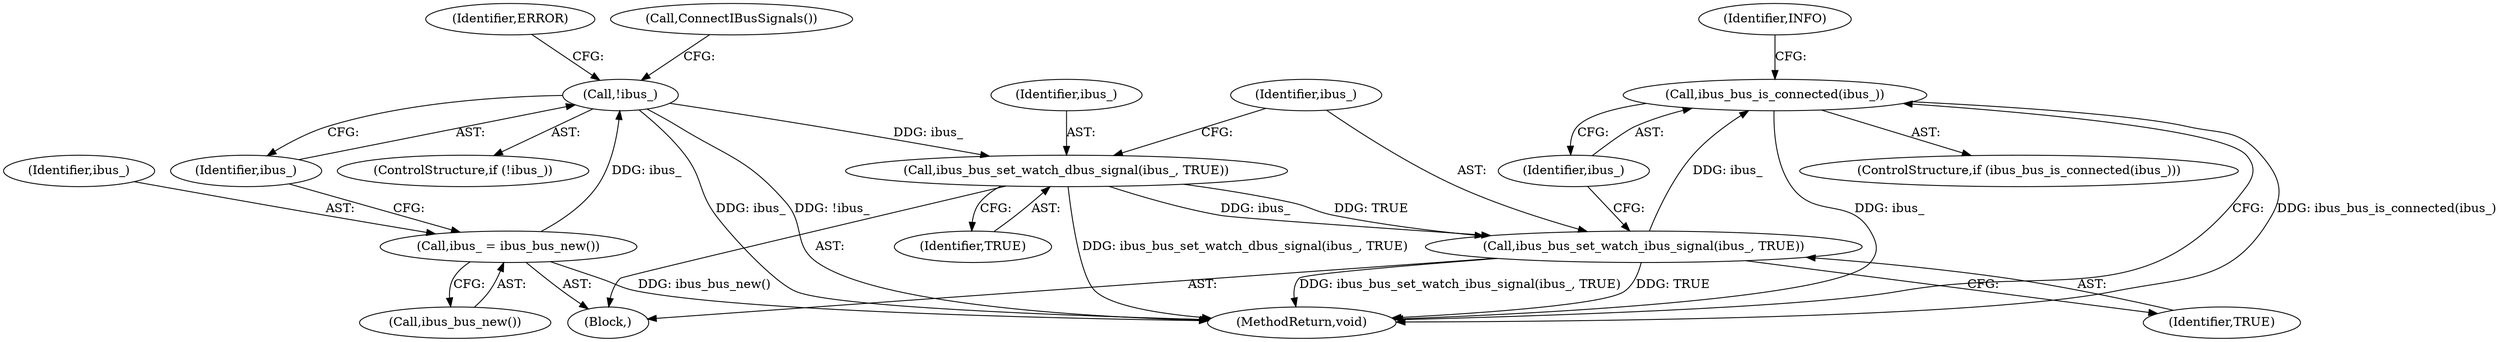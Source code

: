 digraph "0_Chrome_dc7b094a338c6c521f918f478e993f0f74bbea0d_65@API" {
"1000127" [label="(Call,ibus_bus_is_connected(ibus_))"];
"1000123" [label="(Call,ibus_bus_set_watch_ibus_signal(ibus_, TRUE))"];
"1000120" [label="(Call,ibus_bus_set_watch_dbus_signal(ibus_, TRUE))"];
"1000111" [label="(Call,!ibus_)"];
"1000107" [label="(Call,ibus_ = ibus_bus_new())"];
"1000101" [label="(Block,)"];
"1000123" [label="(Call,ibus_bus_set_watch_ibus_signal(ibus_, TRUE))"];
"1000107" [label="(Call,ibus_ = ibus_bus_new())"];
"1000124" [label="(Identifier,ibus_)"];
"1000119" [label="(Call,ConnectIBusSignals())"];
"1000127" [label="(Call,ibus_bus_is_connected(ibus_))"];
"1000122" [label="(Identifier,TRUE)"];
"1000134" [label="(MethodReturn,void)"];
"1000112" [label="(Identifier,ibus_)"];
"1000111" [label="(Call,!ibus_)"];
"1000116" [label="(Identifier,ERROR)"];
"1000125" [label="(Identifier,TRUE)"];
"1000110" [label="(ControlStructure,if (!ibus_))"];
"1000109" [label="(Call,ibus_bus_new())"];
"1000108" [label="(Identifier,ibus_)"];
"1000121" [label="(Identifier,ibus_)"];
"1000126" [label="(ControlStructure,if (ibus_bus_is_connected(ibus_)))"];
"1000128" [label="(Identifier,ibus_)"];
"1000132" [label="(Identifier,INFO)"];
"1000120" [label="(Call,ibus_bus_set_watch_dbus_signal(ibus_, TRUE))"];
"1000127" -> "1000126"  [label="AST: "];
"1000127" -> "1000128"  [label="CFG: "];
"1000128" -> "1000127"  [label="AST: "];
"1000132" -> "1000127"  [label="CFG: "];
"1000134" -> "1000127"  [label="CFG: "];
"1000127" -> "1000134"  [label="DDG: ibus_bus_is_connected(ibus_)"];
"1000127" -> "1000134"  [label="DDG: ibus_"];
"1000123" -> "1000127"  [label="DDG: ibus_"];
"1000123" -> "1000101"  [label="AST: "];
"1000123" -> "1000125"  [label="CFG: "];
"1000124" -> "1000123"  [label="AST: "];
"1000125" -> "1000123"  [label="AST: "];
"1000128" -> "1000123"  [label="CFG: "];
"1000123" -> "1000134"  [label="DDG: TRUE"];
"1000123" -> "1000134"  [label="DDG: ibus_bus_set_watch_ibus_signal(ibus_, TRUE)"];
"1000120" -> "1000123"  [label="DDG: ibus_"];
"1000120" -> "1000123"  [label="DDG: TRUE"];
"1000120" -> "1000101"  [label="AST: "];
"1000120" -> "1000122"  [label="CFG: "];
"1000121" -> "1000120"  [label="AST: "];
"1000122" -> "1000120"  [label="AST: "];
"1000124" -> "1000120"  [label="CFG: "];
"1000120" -> "1000134"  [label="DDG: ibus_bus_set_watch_dbus_signal(ibus_, TRUE)"];
"1000111" -> "1000120"  [label="DDG: ibus_"];
"1000111" -> "1000110"  [label="AST: "];
"1000111" -> "1000112"  [label="CFG: "];
"1000112" -> "1000111"  [label="AST: "];
"1000116" -> "1000111"  [label="CFG: "];
"1000119" -> "1000111"  [label="CFG: "];
"1000111" -> "1000134"  [label="DDG: ibus_"];
"1000111" -> "1000134"  [label="DDG: !ibus_"];
"1000107" -> "1000111"  [label="DDG: ibus_"];
"1000107" -> "1000101"  [label="AST: "];
"1000107" -> "1000109"  [label="CFG: "];
"1000108" -> "1000107"  [label="AST: "];
"1000109" -> "1000107"  [label="AST: "];
"1000112" -> "1000107"  [label="CFG: "];
"1000107" -> "1000134"  [label="DDG: ibus_bus_new()"];
}
